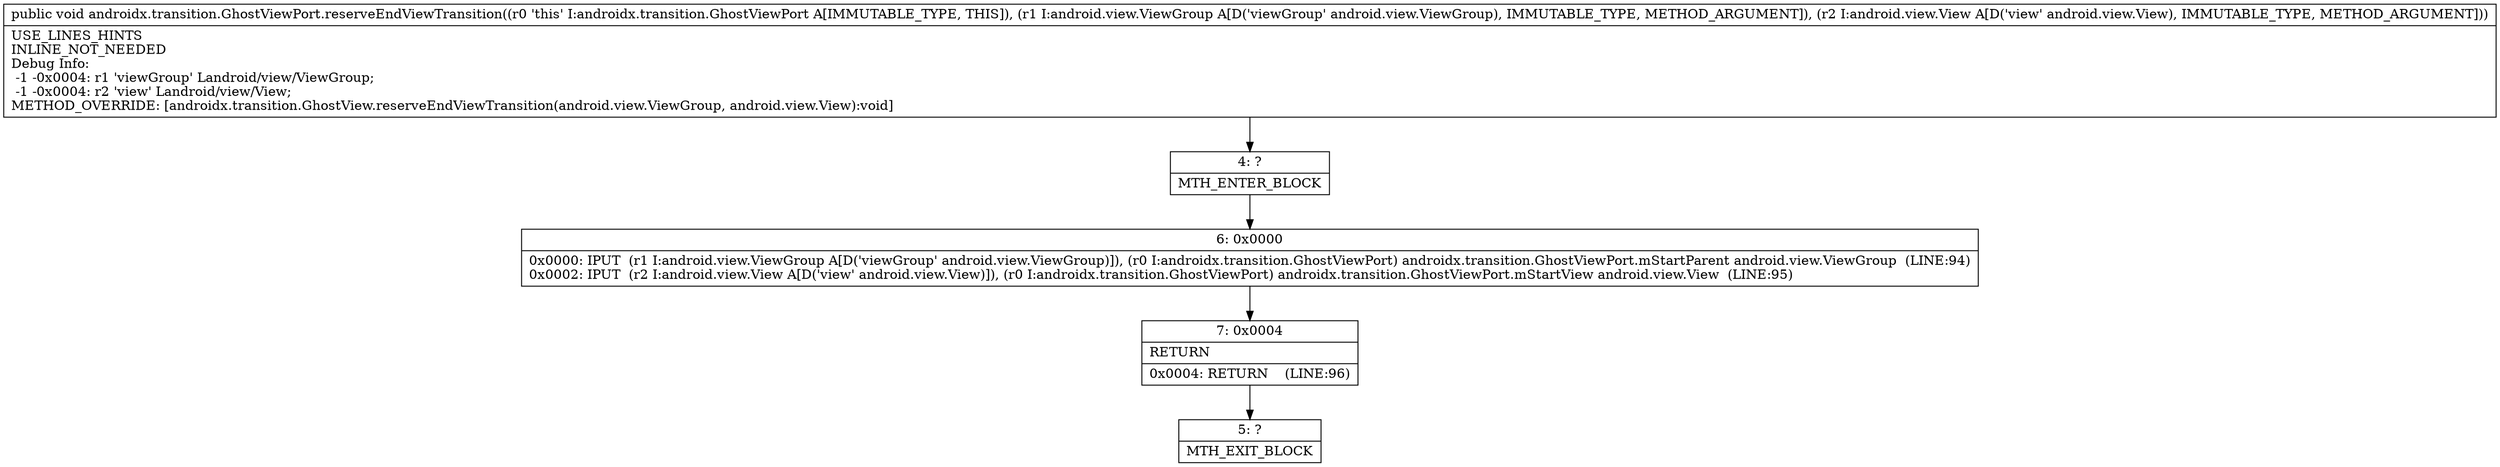 digraph "CFG forandroidx.transition.GhostViewPort.reserveEndViewTransition(Landroid\/view\/ViewGroup;Landroid\/view\/View;)V" {
Node_4 [shape=record,label="{4\:\ ?|MTH_ENTER_BLOCK\l}"];
Node_6 [shape=record,label="{6\:\ 0x0000|0x0000: IPUT  (r1 I:android.view.ViewGroup A[D('viewGroup' android.view.ViewGroup)]), (r0 I:androidx.transition.GhostViewPort) androidx.transition.GhostViewPort.mStartParent android.view.ViewGroup  (LINE:94)\l0x0002: IPUT  (r2 I:android.view.View A[D('view' android.view.View)]), (r0 I:androidx.transition.GhostViewPort) androidx.transition.GhostViewPort.mStartView android.view.View  (LINE:95)\l}"];
Node_7 [shape=record,label="{7\:\ 0x0004|RETURN\l|0x0004: RETURN    (LINE:96)\l}"];
Node_5 [shape=record,label="{5\:\ ?|MTH_EXIT_BLOCK\l}"];
MethodNode[shape=record,label="{public void androidx.transition.GhostViewPort.reserveEndViewTransition((r0 'this' I:androidx.transition.GhostViewPort A[IMMUTABLE_TYPE, THIS]), (r1 I:android.view.ViewGroup A[D('viewGroup' android.view.ViewGroup), IMMUTABLE_TYPE, METHOD_ARGUMENT]), (r2 I:android.view.View A[D('view' android.view.View), IMMUTABLE_TYPE, METHOD_ARGUMENT]))  | USE_LINES_HINTS\lINLINE_NOT_NEEDED\lDebug Info:\l  \-1 \-0x0004: r1 'viewGroup' Landroid\/view\/ViewGroup;\l  \-1 \-0x0004: r2 'view' Landroid\/view\/View;\lMETHOD_OVERRIDE: [androidx.transition.GhostView.reserveEndViewTransition(android.view.ViewGroup, android.view.View):void]\l}"];
MethodNode -> Node_4;Node_4 -> Node_6;
Node_6 -> Node_7;
Node_7 -> Node_5;
}

